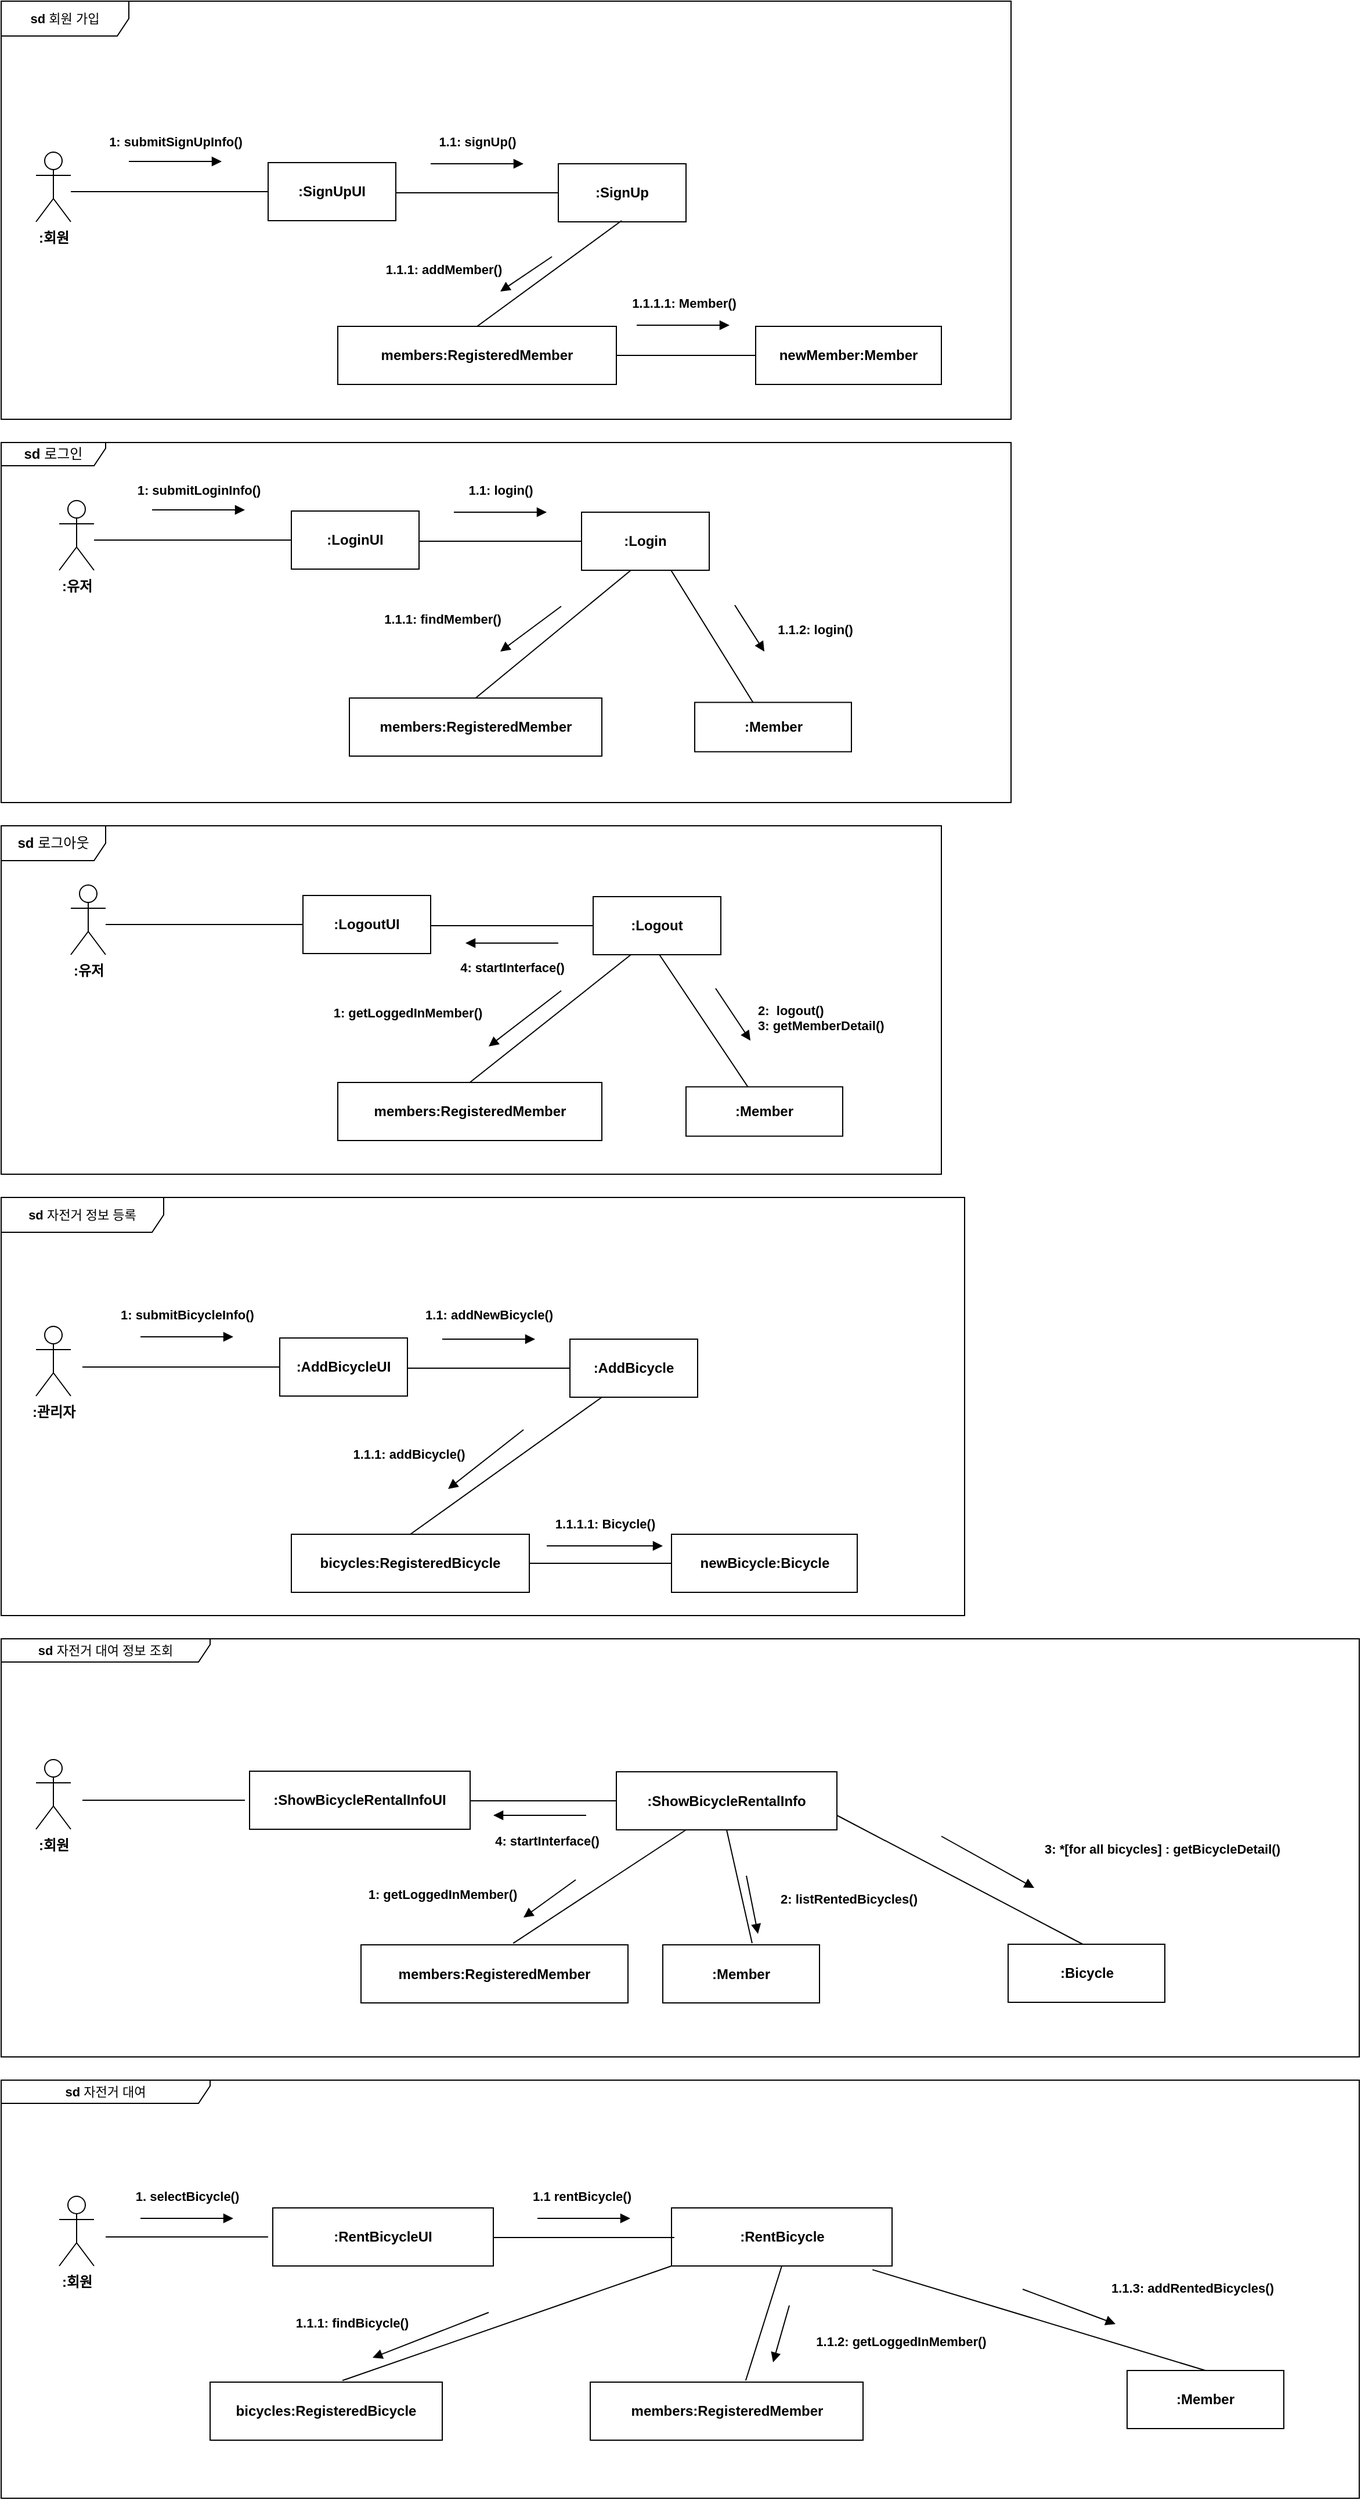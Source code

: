 <mxfile version="27.0.6">
  <diagram name="페이지-1" id="acbt0nLhAi-fUhKICGcB">
    <mxGraphModel dx="1685" dy="741" grid="1" gridSize="10" guides="1" tooltips="1" connect="1" arrows="1" fold="1" page="1" pageScale="1" pageWidth="827" pageHeight="1169" math="0" shadow="0">
      <root>
        <mxCell id="0" />
        <mxCell id="1" parent="0" />
        <mxCell id="moP1IjQAJDg3BQziUJU6-2" value="&lt;font style=&quot;font-size: 11px;&quot;&gt;&lt;b&gt;sd &lt;/b&gt;&lt;font style=&quot;&quot;&gt;회원 가입&lt;/font&gt;&lt;/font&gt;" style="shape=umlFrame;whiteSpace=wrap;html=1;pointerEvents=0;width=110;height=30;" parent="1" vertex="1">
          <mxGeometry x="10" y="30" width="870" height="360" as="geometry" />
        </mxCell>
        <mxCell id="moP1IjQAJDg3BQziUJU6-4" value="&lt;b&gt;:SignUp&lt;/b&gt;" style="html=1;whiteSpace=wrap;" parent="1" vertex="1">
          <mxGeometry x="490" y="170" width="110" height="50" as="geometry" />
        </mxCell>
        <mxCell id="moP1IjQAJDg3BQziUJU6-5" value="&lt;b&gt;:SignUpUI&lt;/b&gt;" style="html=1;whiteSpace=wrap;" parent="1" vertex="1">
          <mxGeometry x="240" y="169" width="110" height="50" as="geometry" />
        </mxCell>
        <mxCell id="moP1IjQAJDg3BQziUJU6-6" value="&lt;b&gt;:회원&lt;/b&gt;" style="shape=umlActor;verticalLabelPosition=bottom;verticalAlign=top;html=1;" parent="1" vertex="1">
          <mxGeometry x="40" y="160" width="30" height="60" as="geometry" />
        </mxCell>
        <mxCell id="moP1IjQAJDg3BQziUJU6-9" value="" style="line;strokeWidth=1;fillColor=none;align=left;verticalAlign=middle;spacingTop=-1;spacingLeft=3;spacingRight=3;rotatable=0;labelPosition=right;points=[];portConstraint=eastwest;strokeColor=inherit;" parent="1" vertex="1">
          <mxGeometry x="70" y="190" width="170" height="8" as="geometry" />
        </mxCell>
        <mxCell id="moP1IjQAJDg3BQziUJU6-10" value="" style="line;strokeWidth=1;fillColor=none;align=left;verticalAlign=middle;spacingTop=-1;spacingLeft=3;spacingRight=3;rotatable=0;labelPosition=right;points=[];portConstraint=eastwest;strokeColor=inherit;" parent="1" vertex="1">
          <mxGeometry x="350" y="191" width="140" height="8" as="geometry" />
        </mxCell>
        <mxCell id="moP1IjQAJDg3BQziUJU6-14" value="&lt;b&gt;1: submitSignUpInfo()&lt;/b&gt;" style="html=1;verticalAlign=bottom;endArrow=block;curved=0;rounded=0;" parent="1" edge="1">
          <mxGeometry y="8" width="80" relative="1" as="geometry">
            <mxPoint x="120" y="168" as="sourcePoint" />
            <mxPoint x="200" y="168" as="targetPoint" />
            <mxPoint as="offset" />
          </mxGeometry>
        </mxCell>
        <mxCell id="moP1IjQAJDg3BQziUJU6-16" value="&lt;b&gt;1.1: signUp()&lt;/b&gt;" style="html=1;verticalAlign=bottom;endArrow=block;curved=0;rounded=0;" parent="1" edge="1">
          <mxGeometry y="10" width="80" relative="1" as="geometry">
            <mxPoint x="380" y="170" as="sourcePoint" />
            <mxPoint x="460" y="170" as="targetPoint" />
            <mxPoint as="offset" />
          </mxGeometry>
        </mxCell>
        <mxCell id="moP1IjQAJDg3BQziUJU6-17" value="&lt;b&gt;newMember:Member&lt;/b&gt;" style="html=1;whiteSpace=wrap;" parent="1" vertex="1">
          <mxGeometry x="660" y="310" width="160" height="50" as="geometry" />
        </mxCell>
        <mxCell id="moP1IjQAJDg3BQziUJU6-27" value="" style="endArrow=none;html=1;rounded=0;exitX=0.5;exitY=0;exitDx=0;exitDy=0;" parent="1" source="kKvPtTwiiA1jm8snr2tL-1" edge="1">
          <mxGeometry width="50" height="50" relative="1" as="geometry">
            <mxPoint x="544.5" y="309" as="sourcePoint" />
            <mxPoint x="544.5" y="219" as="targetPoint" />
          </mxGeometry>
        </mxCell>
        <mxCell id="nvlYyYwGG8XTySucCO5U-1" value="&lt;b&gt;sd&lt;/b&gt; 로그인" style="shape=umlFrame;whiteSpace=wrap;html=1;pointerEvents=0;width=90;height=20;" parent="1" vertex="1">
          <mxGeometry x="10" y="410" width="870" height="310" as="geometry" />
        </mxCell>
        <mxCell id="nvlYyYwGG8XTySucCO5U-2" value="&lt;b&gt;:Login&lt;/b&gt;" style="html=1;whiteSpace=wrap;" parent="1" vertex="1">
          <mxGeometry x="510" y="470" width="110" height="50" as="geometry" />
        </mxCell>
        <mxCell id="nvlYyYwGG8XTySucCO5U-3" value="&lt;b&gt;:LoginUI&lt;/b&gt;" style="html=1;whiteSpace=wrap;" parent="1" vertex="1">
          <mxGeometry x="260" y="469" width="110" height="50" as="geometry" />
        </mxCell>
        <mxCell id="nvlYyYwGG8XTySucCO5U-4" value="&lt;b&gt;:유저&lt;/b&gt;" style="shape=umlActor;verticalLabelPosition=bottom;verticalAlign=top;html=1;" parent="1" vertex="1">
          <mxGeometry x="60" y="460" width="30" height="60" as="geometry" />
        </mxCell>
        <mxCell id="nvlYyYwGG8XTySucCO5U-5" value="" style="line;strokeWidth=1;fillColor=none;align=left;verticalAlign=middle;spacingTop=-1;spacingLeft=3;spacingRight=3;rotatable=0;labelPosition=right;points=[];portConstraint=eastwest;strokeColor=inherit;" parent="1" vertex="1">
          <mxGeometry x="90" y="490" width="170" height="8" as="geometry" />
        </mxCell>
        <mxCell id="nvlYyYwGG8XTySucCO5U-6" value="" style="line;strokeWidth=1;fillColor=none;align=left;verticalAlign=middle;spacingTop=-1;spacingLeft=3;spacingRight=3;rotatable=0;labelPosition=right;points=[];portConstraint=eastwest;strokeColor=inherit;" parent="1" vertex="1">
          <mxGeometry x="370" y="491" width="140" height="8" as="geometry" />
        </mxCell>
        <mxCell id="nvlYyYwGG8XTySucCO5U-8" value="&lt;b&gt;1: submitLoginInfo()&lt;/b&gt;" style="html=1;verticalAlign=bottom;endArrow=block;curved=0;rounded=0;" parent="1" edge="1">
          <mxGeometry y="8" width="80" relative="1" as="geometry">
            <mxPoint x="140" y="468" as="sourcePoint" />
            <mxPoint x="220" y="468" as="targetPoint" />
            <mxPoint as="offset" />
          </mxGeometry>
        </mxCell>
        <mxCell id="nvlYyYwGG8XTySucCO5U-9" value="&lt;b&gt;1.1: login()&lt;/b&gt;" style="html=1;verticalAlign=bottom;endArrow=block;curved=0;rounded=0;" parent="1" edge="1">
          <mxGeometry y="10" width="80" relative="1" as="geometry">
            <mxPoint x="400" y="470" as="sourcePoint" />
            <mxPoint x="480" y="470" as="targetPoint" />
            <mxPoint as="offset" />
          </mxGeometry>
        </mxCell>
        <mxCell id="nvlYyYwGG8XTySucCO5U-17" value="&lt;b&gt;:Logout&lt;/b&gt;" style="html=1;whiteSpace=wrap;" parent="1" vertex="1">
          <mxGeometry x="520" y="801" width="110" height="50" as="geometry" />
        </mxCell>
        <mxCell id="nvlYyYwGG8XTySucCO5U-18" value="&lt;b&gt;:LogoutUI&lt;/b&gt;" style="html=1;whiteSpace=wrap;" parent="1" vertex="1">
          <mxGeometry x="270" y="800" width="110" height="50" as="geometry" />
        </mxCell>
        <mxCell id="nvlYyYwGG8XTySucCO5U-19" value="&lt;b&gt;:유저&lt;/b&gt;" style="shape=umlActor;verticalLabelPosition=bottom;verticalAlign=top;html=1;" parent="1" vertex="1">
          <mxGeometry x="70" y="791" width="30" height="60" as="geometry" />
        </mxCell>
        <mxCell id="nvlYyYwGG8XTySucCO5U-20" value="" style="line;strokeWidth=1;fillColor=none;align=left;verticalAlign=middle;spacingTop=-1;spacingLeft=3;spacingRight=3;rotatable=0;labelPosition=right;points=[];portConstraint=eastwest;strokeColor=inherit;" parent="1" vertex="1">
          <mxGeometry x="100" y="821" width="170" height="8" as="geometry" />
        </mxCell>
        <mxCell id="nvlYyYwGG8XTySucCO5U-21" value="" style="line;strokeWidth=1;fillColor=none;align=left;verticalAlign=middle;spacingTop=-1;spacingLeft=3;spacingRight=3;rotatable=0;labelPosition=right;points=[];portConstraint=eastwest;strokeColor=inherit;" parent="1" vertex="1">
          <mxGeometry x="380" y="822" width="140" height="8" as="geometry" />
        </mxCell>
        <mxCell id="nvlYyYwGG8XTySucCO5U-25" value="&lt;b&gt;sd &lt;/b&gt;로그아웃" style="shape=umlFrame;whiteSpace=wrap;html=1;pointerEvents=0;width=90;height=30;" parent="1" vertex="1">
          <mxGeometry x="10" y="740" width="810" height="300" as="geometry" />
        </mxCell>
        <mxCell id="nvlYyYwGG8XTySucCO5U-26" value="&lt;font style=&quot;font-size: 11px;&quot;&gt;&lt;b&gt;sd &lt;/b&gt;&lt;font style=&quot;&quot;&gt;자전거 정보 등록&lt;/font&gt;&lt;/font&gt;" style="shape=umlFrame;whiteSpace=wrap;html=1;pointerEvents=0;width=140;height=30;" parent="1" vertex="1">
          <mxGeometry x="10" y="1060" width="830" height="360" as="geometry" />
        </mxCell>
        <mxCell id="nvlYyYwGG8XTySucCO5U-27" value="&lt;b&gt;:AddBicycle&lt;/b&gt;" style="html=1;whiteSpace=wrap;" parent="1" vertex="1">
          <mxGeometry x="500" y="1182" width="110" height="50" as="geometry" />
        </mxCell>
        <mxCell id="nvlYyYwGG8XTySucCO5U-28" value="&lt;b&gt;:AddBicycleUI&lt;/b&gt;" style="html=1;whiteSpace=wrap;" parent="1" vertex="1">
          <mxGeometry x="250" y="1181" width="110" height="50" as="geometry" />
        </mxCell>
        <mxCell id="nvlYyYwGG8XTySucCO5U-29" value="" style="line;strokeWidth=1;fillColor=none;align=left;verticalAlign=middle;spacingTop=-1;spacingLeft=3;spacingRight=3;rotatable=0;labelPosition=right;points=[];portConstraint=eastwest;strokeColor=inherit;" parent="1" vertex="1">
          <mxGeometry x="80" y="1202" width="170" height="8" as="geometry" />
        </mxCell>
        <mxCell id="nvlYyYwGG8XTySucCO5U-30" value="" style="line;strokeWidth=1;fillColor=none;align=left;verticalAlign=middle;spacingTop=-1;spacingLeft=3;spacingRight=3;rotatable=0;labelPosition=right;points=[];portConstraint=eastwest;strokeColor=inherit;" parent="1" vertex="1">
          <mxGeometry x="360" y="1203" width="140" height="8" as="geometry" />
        </mxCell>
        <mxCell id="nvlYyYwGG8XTySucCO5U-32" value="&lt;b&gt;1: submitBicycleInfo()&lt;/b&gt;" style="html=1;verticalAlign=bottom;endArrow=block;curved=0;rounded=0;" parent="1" edge="1">
          <mxGeometry y="10" width="80" relative="1" as="geometry">
            <mxPoint x="130" y="1180" as="sourcePoint" />
            <mxPoint x="210" y="1180" as="targetPoint" />
            <mxPoint as="offset" />
          </mxGeometry>
        </mxCell>
        <mxCell id="nvlYyYwGG8XTySucCO5U-33" value="&lt;b&gt;1.1: addNewBicycle()&lt;/b&gt;" style="html=1;verticalAlign=bottom;endArrow=block;curved=0;rounded=0;" parent="1" edge="1">
          <mxGeometry y="12" width="80" relative="1" as="geometry">
            <mxPoint x="390" y="1182" as="sourcePoint" />
            <mxPoint x="470" y="1182" as="targetPoint" />
            <mxPoint as="offset" />
          </mxGeometry>
        </mxCell>
        <mxCell id="nvlYyYwGG8XTySucCO5U-34" value="" style="endArrow=none;html=1;rounded=0;exitX=0;exitY=0.5;exitDx=0;exitDy=0;entryX=1;entryY=0.5;entryDx=0;entryDy=0;" parent="1" edge="1" target="kKvPtTwiiA1jm8snr2tL-13" source="nvlYyYwGG8XTySucCO5U-37">
          <mxGeometry width="50" height="50" relative="1" as="geometry">
            <mxPoint x="530.0" y="1481.8" as="sourcePoint" />
            <mxPoint x="463.7" y="1370" as="targetPoint" />
          </mxGeometry>
        </mxCell>
        <mxCell id="nvlYyYwGG8XTySucCO5U-35" value="&lt;b&gt;1.1.1.1: Bicycle()&lt;/b&gt;" style="html=1;verticalAlign=bottom;endArrow=block;curved=0;rounded=0;" parent="1" edge="1">
          <mxGeometry y="10" width="80" relative="1" as="geometry">
            <mxPoint x="480" y="1360" as="sourcePoint" />
            <mxPoint x="580" y="1360" as="targetPoint" />
            <mxPoint as="offset" />
          </mxGeometry>
        </mxCell>
        <mxCell id="nvlYyYwGG8XTySucCO5U-36" value="&lt;b&gt;:관리자&lt;/b&gt;" style="shape=umlActor;verticalLabelPosition=bottom;verticalAlign=top;html=1;" parent="1" vertex="1">
          <mxGeometry x="40" y="1171" width="30" height="60" as="geometry" />
        </mxCell>
        <mxCell id="nvlYyYwGG8XTySucCO5U-37" value="&lt;b&gt;newBicycle:Bicycle&lt;/b&gt;" style="html=1;whiteSpace=wrap;" parent="1" vertex="1">
          <mxGeometry x="587.5" y="1350" width="160" height="50" as="geometry" />
        </mxCell>
        <mxCell id="nvlYyYwGG8XTySucCO5U-38" value="&lt;font style=&quot;font-size: 11px;&quot;&gt;&lt;b&gt;sd &lt;/b&gt;&lt;font style=&quot;&quot;&gt;자전거 대여 정보 조회&lt;/font&gt;&lt;/font&gt;" style="shape=umlFrame;whiteSpace=wrap;html=1;pointerEvents=0;width=180;height=20;" parent="1" vertex="1">
          <mxGeometry x="10" y="1440" width="1170" height="360" as="geometry" />
        </mxCell>
        <mxCell id="nvlYyYwGG8XTySucCO5U-39" value="&lt;b&gt;:ShowBicycleRentalInfo&lt;/b&gt;" style="html=1;whiteSpace=wrap;" parent="1" vertex="1">
          <mxGeometry x="540" y="1554.5" width="190" height="50" as="geometry" />
        </mxCell>
        <mxCell id="nvlYyYwGG8XTySucCO5U-40" value="&lt;b&gt;:ShowBicycleRentalInfoUI&lt;/b&gt;" style="html=1;whiteSpace=wrap;" parent="1" vertex="1">
          <mxGeometry x="224" y="1554" width="190" height="50" as="geometry" />
        </mxCell>
        <mxCell id="nvlYyYwGG8XTySucCO5U-41" value="" style="line;strokeWidth=1;fillColor=none;align=left;verticalAlign=middle;spacingTop=-1;spacingLeft=3;spacingRight=3;rotatable=0;labelPosition=right;points=[];portConstraint=eastwest;strokeColor=inherit;" parent="1" vertex="1">
          <mxGeometry x="80" y="1575" width="140" height="8" as="geometry" />
        </mxCell>
        <mxCell id="nvlYyYwGG8XTySucCO5U-42" value="" style="line;strokeWidth=1;fillColor=none;align=left;verticalAlign=middle;spacingTop=-1;spacingLeft=3;spacingRight=3;rotatable=0;labelPosition=right;points=[];portConstraint=eastwest;strokeColor=inherit;" parent="1" vertex="1">
          <mxGeometry x="414" y="1575.5" width="126" height="8" as="geometry" />
        </mxCell>
        <mxCell id="nvlYyYwGG8XTySucCO5U-43" value="&lt;b&gt;4: startInterface()&lt;/b&gt;" style="html=1;verticalAlign=bottom;endArrow=block;curved=0;rounded=0;" parent="1" edge="1">
          <mxGeometry x="-0.15" y="31" width="80" relative="1" as="geometry">
            <mxPoint x="514" y="1592" as="sourcePoint" />
            <mxPoint x="434" y="1592" as="targetPoint" />
            <mxPoint as="offset" />
          </mxGeometry>
        </mxCell>
        <mxCell id="nvlYyYwGG8XTySucCO5U-46" value="" style="endArrow=none;html=1;rounded=0;exitX=0.5;exitY=0;exitDx=0;exitDy=0;entryX=1;entryY=0.75;entryDx=0;entryDy=0;" parent="1" edge="1" target="nvlYyYwGG8XTySucCO5U-39">
          <mxGeometry width="50" height="50" relative="1" as="geometry">
            <mxPoint x="944.66" y="1704.5" as="sourcePoint" />
            <mxPoint x="944.66" y="1604.5" as="targetPoint" />
          </mxGeometry>
        </mxCell>
        <mxCell id="nvlYyYwGG8XTySucCO5U-47" value="&lt;b&gt;3: *[for all bicycles] : getBicycleDetail()&lt;/b&gt;" style="html=1;verticalAlign=bottom;endArrow=block;curved=0;rounded=0;" parent="1" edge="1">
          <mxGeometry x="1" y="113" width="80" relative="1" as="geometry">
            <mxPoint x="820" y="1610" as="sourcePoint" />
            <mxPoint x="900" y="1654.5" as="targetPoint" />
            <mxPoint x="55" y="74" as="offset" />
          </mxGeometry>
        </mxCell>
        <mxCell id="nvlYyYwGG8XTySucCO5U-48" value="&lt;b&gt;:회원&lt;/b&gt;" style="shape=umlActor;verticalLabelPosition=bottom;verticalAlign=top;html=1;" parent="1" vertex="1">
          <mxGeometry x="40" y="1544" width="30" height="60" as="geometry" />
        </mxCell>
        <mxCell id="nvlYyYwGG8XTySucCO5U-49" value="&lt;b&gt;:Bicycle&lt;/b&gt;" style="html=1;whiteSpace=wrap;" parent="1" vertex="1">
          <mxGeometry x="877.5" y="1703" width="135" height="50" as="geometry" />
        </mxCell>
        <mxCell id="4MyRHnNNQHZquPPOq6WB-30" value="&lt;font style=&quot;font-size: 11px;&quot;&gt;&lt;b&gt;sd &lt;/b&gt;&lt;font style=&quot;&quot;&gt;자전거 대여&lt;/font&gt;&lt;/font&gt;" style="shape=umlFrame;whiteSpace=wrap;html=1;pointerEvents=0;width=180;height=20;" parent="1" vertex="1">
          <mxGeometry x="10" y="1820" width="1170" height="360" as="geometry" />
        </mxCell>
        <mxCell id="4MyRHnNNQHZquPPOq6WB-31" value="&lt;b&gt;:RentBicycle&lt;/b&gt;" style="html=1;whiteSpace=wrap;" parent="1" vertex="1">
          <mxGeometry x="587.5" y="1930" width="190" height="50" as="geometry" />
        </mxCell>
        <mxCell id="4MyRHnNNQHZquPPOq6WB-32" value="&lt;b&gt;:RentBicycleUI&lt;/b&gt;" style="html=1;whiteSpace=wrap;" parent="1" vertex="1">
          <mxGeometry x="244" y="1930" width="190" height="50" as="geometry" />
        </mxCell>
        <mxCell id="4MyRHnNNQHZquPPOq6WB-33" value="" style="line;strokeWidth=1;fillColor=none;align=left;verticalAlign=middle;spacingTop=-1;spacingLeft=3;spacingRight=3;rotatable=0;labelPosition=right;points=[];portConstraint=eastwest;strokeColor=inherit;" parent="1" vertex="1">
          <mxGeometry x="100" y="1951" width="140" height="8" as="geometry" />
        </mxCell>
        <mxCell id="4MyRHnNNQHZquPPOq6WB-34" value="" style="line;strokeWidth=1;fillColor=none;align=left;verticalAlign=middle;spacingTop=-1;spacingLeft=3;spacingRight=3;rotatable=0;labelPosition=right;points=[];portConstraint=eastwest;strokeColor=inherit;" parent="1" vertex="1">
          <mxGeometry x="434" y="1951.5" width="156" height="8" as="geometry" />
        </mxCell>
        <mxCell id="4MyRHnNNQHZquPPOq6WB-36" value="" style="endArrow=none;html=1;rounded=0;exitX=0.5;exitY=0;exitDx=0;exitDy=0;entryX=0.911;entryY=1.064;entryDx=0;entryDy=0;entryPerimeter=0;" parent="1" edge="1" target="4MyRHnNNQHZquPPOq6WB-31" source="4MyRHnNNQHZquPPOq6WB-39">
          <mxGeometry width="50" height="50" relative="1" as="geometry">
            <mxPoint x="912.16" y="2080" as="sourcePoint" />
            <mxPoint x="912.16" y="1980" as="targetPoint" />
          </mxGeometry>
        </mxCell>
        <mxCell id="4MyRHnNNQHZquPPOq6WB-38" value="&lt;b&gt;:회원&lt;/b&gt;" style="shape=umlActor;verticalLabelPosition=bottom;verticalAlign=top;html=1;" parent="1" vertex="1">
          <mxGeometry x="60" y="1920" width="30" height="60" as="geometry" />
        </mxCell>
        <mxCell id="4MyRHnNNQHZquPPOq6WB-39" value="&lt;b&gt;:Member&lt;/b&gt;" style="html=1;whiteSpace=wrap;" parent="1" vertex="1">
          <mxGeometry x="980" y="2070" width="135" height="50" as="geometry" />
        </mxCell>
        <mxCell id="4MyRHnNNQHZquPPOq6WB-41" value="&lt;b&gt;1. selectBicycle()&lt;/b&gt;" style="html=1;verticalAlign=bottom;endArrow=block;curved=0;rounded=0;" parent="1" edge="1">
          <mxGeometry y="10" width="80" relative="1" as="geometry">
            <mxPoint x="130" y="1939" as="sourcePoint" />
            <mxPoint x="210" y="1939" as="targetPoint" />
            <mxPoint as="offset" />
          </mxGeometry>
        </mxCell>
        <mxCell id="4MyRHnNNQHZquPPOq6WB-42" value="&lt;b&gt;1.1 rentBicycle()&lt;/b&gt;" style="html=1;verticalAlign=bottom;endArrow=block;curved=0;rounded=0;" parent="1" edge="1">
          <mxGeometry x="-0.05" y="10" width="80" relative="1" as="geometry">
            <mxPoint x="472" y="1939" as="sourcePoint" />
            <mxPoint x="552" y="1939" as="targetPoint" />
            <mxPoint as="offset" />
          </mxGeometry>
        </mxCell>
        <mxCell id="4MyRHnNNQHZquPPOq6WB-43" value="&lt;b&gt;1.1.3: addRentedBicycles()&lt;/b&gt;" style="html=1;verticalAlign=bottom;endArrow=block;curved=0;rounded=0;" parent="1" edge="1">
          <mxGeometry x="1" y="73" width="80" relative="1" as="geometry">
            <mxPoint x="890" y="2000" as="sourcePoint" />
            <mxPoint x="970" y="2030" as="targetPoint" />
            <mxPoint x="40" y="46" as="offset" />
          </mxGeometry>
        </mxCell>
        <mxCell id="KVHF5Dy5_9hEab3SbXI--2" value="&lt;b&gt;:Member&lt;/b&gt;" style="html=1;whiteSpace=wrap;" parent="1" vertex="1">
          <mxGeometry x="580" y="1703.5" width="135" height="50" as="geometry" />
        </mxCell>
        <mxCell id="KVHF5Dy5_9hEab3SbXI--3" value="" style="endArrow=none;html=1;rounded=0;exitX=0.57;exitY=-0.027;exitDx=0;exitDy=0;exitPerimeter=0;entryX=0.5;entryY=1;entryDx=0;entryDy=0;" parent="1" source="KVHF5Dy5_9hEab3SbXI--2" edge="1" target="nvlYyYwGG8XTySucCO5U-39">
          <mxGeometry width="50" height="50" relative="1" as="geometry">
            <mxPoint x="890" y="1703" as="sourcePoint" />
            <mxPoint x="890" y="1604" as="targetPoint" />
          </mxGeometry>
        </mxCell>
        <mxCell id="KVHF5Dy5_9hEab3SbXI--4" value="&lt;b&gt;2: listRentedBicycles()&lt;/b&gt;" style="html=1;verticalAlign=bottom;endArrow=block;curved=0;rounded=0;" parent="1" edge="1">
          <mxGeometry x="0.792" y="81" width="80" relative="1" as="geometry">
            <mxPoint x="652" y="1644" as="sourcePoint" />
            <mxPoint x="662" y="1694" as="targetPoint" />
            <mxPoint as="offset" />
          </mxGeometry>
        </mxCell>
        <mxCell id="KVHF5Dy5_9hEab3SbXI--6" value="&lt;b&gt;members:RegisteredMember&lt;/b&gt;" style="html=1;whiteSpace=wrap;" parent="1" vertex="1">
          <mxGeometry x="517.5" y="2080" width="235" height="50" as="geometry" />
        </mxCell>
        <mxCell id="KVHF5Dy5_9hEab3SbXI--7" value="" style="endArrow=none;html=1;rounded=0;exitX=0.57;exitY=-0.027;exitDx=0;exitDy=0;exitPerimeter=0;entryX=0.5;entryY=1;entryDx=0;entryDy=0;" parent="1" source="KVHF5Dy5_9hEab3SbXI--6" edge="1" target="4MyRHnNNQHZquPPOq6WB-31">
          <mxGeometry width="50" height="50" relative="1" as="geometry">
            <mxPoint x="860" y="2080" as="sourcePoint" />
            <mxPoint x="860" y="1981" as="targetPoint" />
          </mxGeometry>
        </mxCell>
        <mxCell id="KVHF5Dy5_9hEab3SbXI--8" value="&lt;b&gt;1.1.2: getLoggedInMember()&lt;/b&gt;" style="html=1;verticalAlign=bottom;endArrow=block;curved=0;rounded=0;" parent="1" edge="1">
          <mxGeometry x="-0.526" y="103" width="80" relative="1" as="geometry">
            <mxPoint x="689" y="2014" as="sourcePoint" />
            <mxPoint x="675" y="2063" as="targetPoint" />
            <mxPoint as="offset" />
          </mxGeometry>
        </mxCell>
        <mxCell id="CLofnSKexCBnrSgRC7de-2" value="&lt;b&gt;4: startInterface()&lt;/b&gt;" style="html=1;verticalAlign=bottom;endArrow=block;curved=0;rounded=0;" parent="1" edge="1">
          <mxGeometry y="30" width="80" relative="1" as="geometry">
            <mxPoint x="490" y="841" as="sourcePoint" />
            <mxPoint x="410" y="841" as="targetPoint" />
            <mxPoint as="offset" />
          </mxGeometry>
        </mxCell>
        <mxCell id="CLofnSKexCBnrSgRC7de-3" value="" style="endArrow=none;html=1;rounded=0;exitX=0.381;exitY=0.046;exitDx=0;exitDy=0;exitPerimeter=0;" parent="1" edge="1" source="CLofnSKexCBnrSgRC7de-5">
          <mxGeometry width="50" height="50" relative="1" as="geometry">
            <mxPoint x="587.08" y="590" as="sourcePoint" />
            <mxPoint x="587.08" y="520" as="targetPoint" />
          </mxGeometry>
        </mxCell>
        <mxCell id="CLofnSKexCBnrSgRC7de-4" value="&lt;b&gt;1.1.2: login()&lt;/b&gt;" style="html=1;verticalAlign=bottom;endArrow=block;curved=0;rounded=0;" parent="1" edge="1">
          <mxGeometry x="1" y="44" width="80" relative="1" as="geometry">
            <mxPoint x="642" y="550" as="sourcePoint" />
            <mxPoint x="667.5" y="590" as="targetPoint" />
            <mxPoint x="6" y="14" as="offset" />
          </mxGeometry>
        </mxCell>
        <mxCell id="CLofnSKexCBnrSgRC7de-5" value="&lt;b&gt;:Member&lt;/b&gt;" style="html=1;whiteSpace=wrap;" parent="1" vertex="1">
          <mxGeometry x="607.5" y="633.75" width="135" height="42.5" as="geometry" />
        </mxCell>
        <mxCell id="CLofnSKexCBnrSgRC7de-7" value="" style="endArrow=none;html=1;rounded=0;" parent="1" edge="1" source="CLofnSKexCBnrSgRC7de-9">
          <mxGeometry width="50" height="50" relative="1" as="geometry">
            <mxPoint x="580" y="920" as="sourcePoint" />
            <mxPoint x="577.08" y="851" as="targetPoint" />
          </mxGeometry>
        </mxCell>
        <mxCell id="CLofnSKexCBnrSgRC7de-8" value="&lt;b&gt;2:&amp;nbsp; logout()&lt;/b&gt;&lt;div&gt;&lt;b&gt;3: getMemberDetail()&lt;/b&gt;&lt;/div&gt;" style="html=1;verticalAlign=bottom;endArrow=block;curved=0;rounded=0;align=left;" parent="1" edge="1">
          <mxGeometry x="0.939" y="7" width="80" relative="1" as="geometry">
            <mxPoint x="625.5" y="880" as="sourcePoint" />
            <mxPoint x="655.5" y="925" as="targetPoint" />
            <mxPoint y="1" as="offset" />
          </mxGeometry>
        </mxCell>
        <mxCell id="CLofnSKexCBnrSgRC7de-9" value="&lt;b&gt;:Member&lt;/b&gt;" style="html=1;whiteSpace=wrap;" parent="1" vertex="1">
          <mxGeometry x="600" y="964.75" width="135" height="42.5" as="geometry" />
        </mxCell>
        <mxCell id="kKvPtTwiiA1jm8snr2tL-1" value="&lt;b&gt;members:RegisteredMember&lt;/b&gt;" style="html=1;whiteSpace=wrap;" vertex="1" parent="1">
          <mxGeometry x="300" y="310" width="240" height="50" as="geometry" />
        </mxCell>
        <mxCell id="kKvPtTwiiA1jm8snr2tL-2" value="&lt;b&gt;1.1.1: addMember()&lt;/b&gt;" style="html=1;verticalAlign=bottom;endArrow=block;curved=0;rounded=0;" edge="1" parent="1">
          <mxGeometry x="1" y="-51" width="80" relative="1" as="geometry">
            <mxPoint x="484.5" y="250" as="sourcePoint" />
            <mxPoint x="440" y="280" as="targetPoint" />
            <mxPoint x="-21" y="32" as="offset" />
          </mxGeometry>
        </mxCell>
        <mxCell id="kKvPtTwiiA1jm8snr2tL-3" value="&lt;b&gt;1.1.1.1:&amp;nbsp;&lt;/b&gt;&lt;b&gt;Member()&lt;/b&gt;" style="html=1;verticalAlign=bottom;endArrow=block;curved=0;rounded=0;" edge="1" parent="1">
          <mxGeometry y="10" width="80" relative="1" as="geometry">
            <mxPoint x="557.5" y="309" as="sourcePoint" />
            <mxPoint x="637.5" y="309" as="targetPoint" />
            <mxPoint as="offset" />
          </mxGeometry>
        </mxCell>
        <mxCell id="kKvPtTwiiA1jm8snr2tL-4" value="" style="line;strokeWidth=1;fillColor=none;align=left;verticalAlign=middle;spacingTop=-1;spacingLeft=3;spacingRight=3;rotatable=0;labelPosition=right;points=[];portConstraint=eastwest;strokeColor=inherit;" vertex="1" parent="1">
          <mxGeometry x="540" y="331" width="120" height="8" as="geometry" />
        </mxCell>
        <mxCell id="kKvPtTwiiA1jm8snr2tL-6" value="" style="endArrow=none;html=1;rounded=0;exitX=0.5;exitY=0;exitDx=0;exitDy=0;" edge="1" parent="1" source="kKvPtTwiiA1jm8snr2tL-7">
          <mxGeometry width="50" height="50" relative="1" as="geometry">
            <mxPoint x="552.5" y="610" as="sourcePoint" />
            <mxPoint x="552.5" y="520" as="targetPoint" />
          </mxGeometry>
        </mxCell>
        <mxCell id="kKvPtTwiiA1jm8snr2tL-7" value="&lt;b&gt;members:RegisteredMember&lt;/b&gt;" style="html=1;whiteSpace=wrap;" vertex="1" parent="1">
          <mxGeometry x="310" y="630" width="217.5" height="50" as="geometry" />
        </mxCell>
        <mxCell id="kKvPtTwiiA1jm8snr2tL-8" value="&lt;b&gt;1.1.1: findMember()&lt;/b&gt;" style="html=1;verticalAlign=bottom;endArrow=block;curved=0;rounded=0;" edge="1" parent="1">
          <mxGeometry x="1" y="-54" width="80" relative="1" as="geometry">
            <mxPoint x="492.5" y="551" as="sourcePoint" />
            <mxPoint x="440" y="590" as="targetPoint" />
            <mxPoint x="-18" y="24" as="offset" />
          </mxGeometry>
        </mxCell>
        <mxCell id="kKvPtTwiiA1jm8snr2tL-9" value="" style="endArrow=none;html=1;rounded=0;exitX=0.5;exitY=0;exitDx=0;exitDy=0;" edge="1" parent="1" source="kKvPtTwiiA1jm8snr2tL-10">
          <mxGeometry width="50" height="50" relative="1" as="geometry">
            <mxPoint x="552.5" y="941" as="sourcePoint" />
            <mxPoint x="552.5" y="851" as="targetPoint" />
          </mxGeometry>
        </mxCell>
        <mxCell id="kKvPtTwiiA1jm8snr2tL-10" value="&lt;b&gt;members:RegisteredMember&lt;/b&gt;" style="html=1;whiteSpace=wrap;" vertex="1" parent="1">
          <mxGeometry x="300" y="961" width="227.5" height="50" as="geometry" />
        </mxCell>
        <mxCell id="kKvPtTwiiA1jm8snr2tL-11" value="&lt;b&gt;1: getLoggedInMember()&lt;/b&gt;" style="html=1;verticalAlign=bottom;endArrow=block;curved=0;rounded=0;" edge="1" parent="1">
          <mxGeometry x="1" y="-73" width="80" relative="1" as="geometry">
            <mxPoint x="492.5" y="882" as="sourcePoint" />
            <mxPoint x="430" y="930" as="targetPoint" />
            <mxPoint x="-25" y="38" as="offset" />
          </mxGeometry>
        </mxCell>
        <mxCell id="kKvPtTwiiA1jm8snr2tL-12" value="" style="endArrow=none;html=1;rounded=0;exitX=0.5;exitY=0;exitDx=0;exitDy=0;entryX=0.25;entryY=1;entryDx=0;entryDy=0;" edge="1" parent="1" source="kKvPtTwiiA1jm8snr2tL-13" target="nvlYyYwGG8XTySucCO5U-27">
          <mxGeometry width="50" height="50" relative="1" as="geometry">
            <mxPoint x="490" y="1330" as="sourcePoint" />
            <mxPoint x="490" y="1240" as="targetPoint" />
          </mxGeometry>
        </mxCell>
        <mxCell id="kKvPtTwiiA1jm8snr2tL-13" value="&lt;b&gt;bicycles:RegisteredBicycle&lt;/b&gt;" style="html=1;whiteSpace=wrap;" vertex="1" parent="1">
          <mxGeometry x="260" y="1350" width="205" height="50" as="geometry" />
        </mxCell>
        <mxCell id="kKvPtTwiiA1jm8snr2tL-14" value="&lt;b&gt;1.1.1: addBicycle()&lt;/b&gt;" style="html=1;verticalAlign=bottom;endArrow=block;curved=0;rounded=0;" edge="1" parent="1">
          <mxGeometry x="1" y="-41" width="80" relative="1" as="geometry">
            <mxPoint x="460" y="1260" as="sourcePoint" />
            <mxPoint x="395" y="1311" as="targetPoint" />
            <mxPoint x="-9" y="11" as="offset" />
          </mxGeometry>
        </mxCell>
        <mxCell id="kKvPtTwiiA1jm8snr2tL-15" value="&lt;b&gt;bicycles:RegisteredBicycle&lt;/b&gt;" style="html=1;whiteSpace=wrap;" vertex="1" parent="1">
          <mxGeometry x="190" y="2080" width="200" height="50" as="geometry" />
        </mxCell>
        <mxCell id="kKvPtTwiiA1jm8snr2tL-16" value="" style="endArrow=none;html=1;rounded=0;exitX=0.57;exitY=-0.027;exitDx=0;exitDy=0;exitPerimeter=0;entryX=0;entryY=1;entryDx=0;entryDy=0;" edge="1" parent="1" source="kKvPtTwiiA1jm8snr2tL-15" target="4MyRHnNNQHZquPPOq6WB-31">
          <mxGeometry width="50" height="50" relative="1" as="geometry">
            <mxPoint x="490" y="2088" as="sourcePoint" />
            <mxPoint x="490" y="1989" as="targetPoint" />
          </mxGeometry>
        </mxCell>
        <mxCell id="kKvPtTwiiA1jm8snr2tL-17" value="&lt;b&gt;1.1.1: findBicycle()&lt;/b&gt;" style="html=1;verticalAlign=bottom;endArrow=block;curved=0;rounded=0;" edge="1" parent="1">
          <mxGeometry x="1" y="-28" width="80" relative="1" as="geometry">
            <mxPoint x="430" y="2020" as="sourcePoint" />
            <mxPoint x="330" y="2059" as="targetPoint" />
            <mxPoint x="-8" y="5" as="offset" />
          </mxGeometry>
        </mxCell>
        <mxCell id="kKvPtTwiiA1jm8snr2tL-18" value="&lt;b&gt;members:RegisteredMember&lt;/b&gt;" style="html=1;whiteSpace=wrap;" vertex="1" parent="1">
          <mxGeometry x="320" y="1703.5" width="230" height="50" as="geometry" />
        </mxCell>
        <mxCell id="kKvPtTwiiA1jm8snr2tL-19" value="" style="endArrow=none;html=1;rounded=0;exitX=0.57;exitY=-0.027;exitDx=0;exitDy=0;exitPerimeter=0;" edge="1" parent="1" source="kKvPtTwiiA1jm8snr2tL-18">
          <mxGeometry width="50" height="50" relative="1" as="geometry">
            <mxPoint x="600" y="1703.5" as="sourcePoint" />
            <mxPoint x="600" y="1604.5" as="targetPoint" />
          </mxGeometry>
        </mxCell>
        <mxCell id="kKvPtTwiiA1jm8snr2tL-20" value="&lt;b&gt;1: getLoggedInMember()&lt;/b&gt;" style="html=1;verticalAlign=bottom;endArrow=block;curved=0;rounded=0;" edge="1" parent="1">
          <mxGeometry x="1" y="-71" width="80" relative="1" as="geometry">
            <mxPoint x="505" y="1647.5" as="sourcePoint" />
            <mxPoint x="460" y="1680" as="targetPoint" />
            <mxPoint x="-28" y="47" as="offset" />
          </mxGeometry>
        </mxCell>
      </root>
    </mxGraphModel>
  </diagram>
</mxfile>
